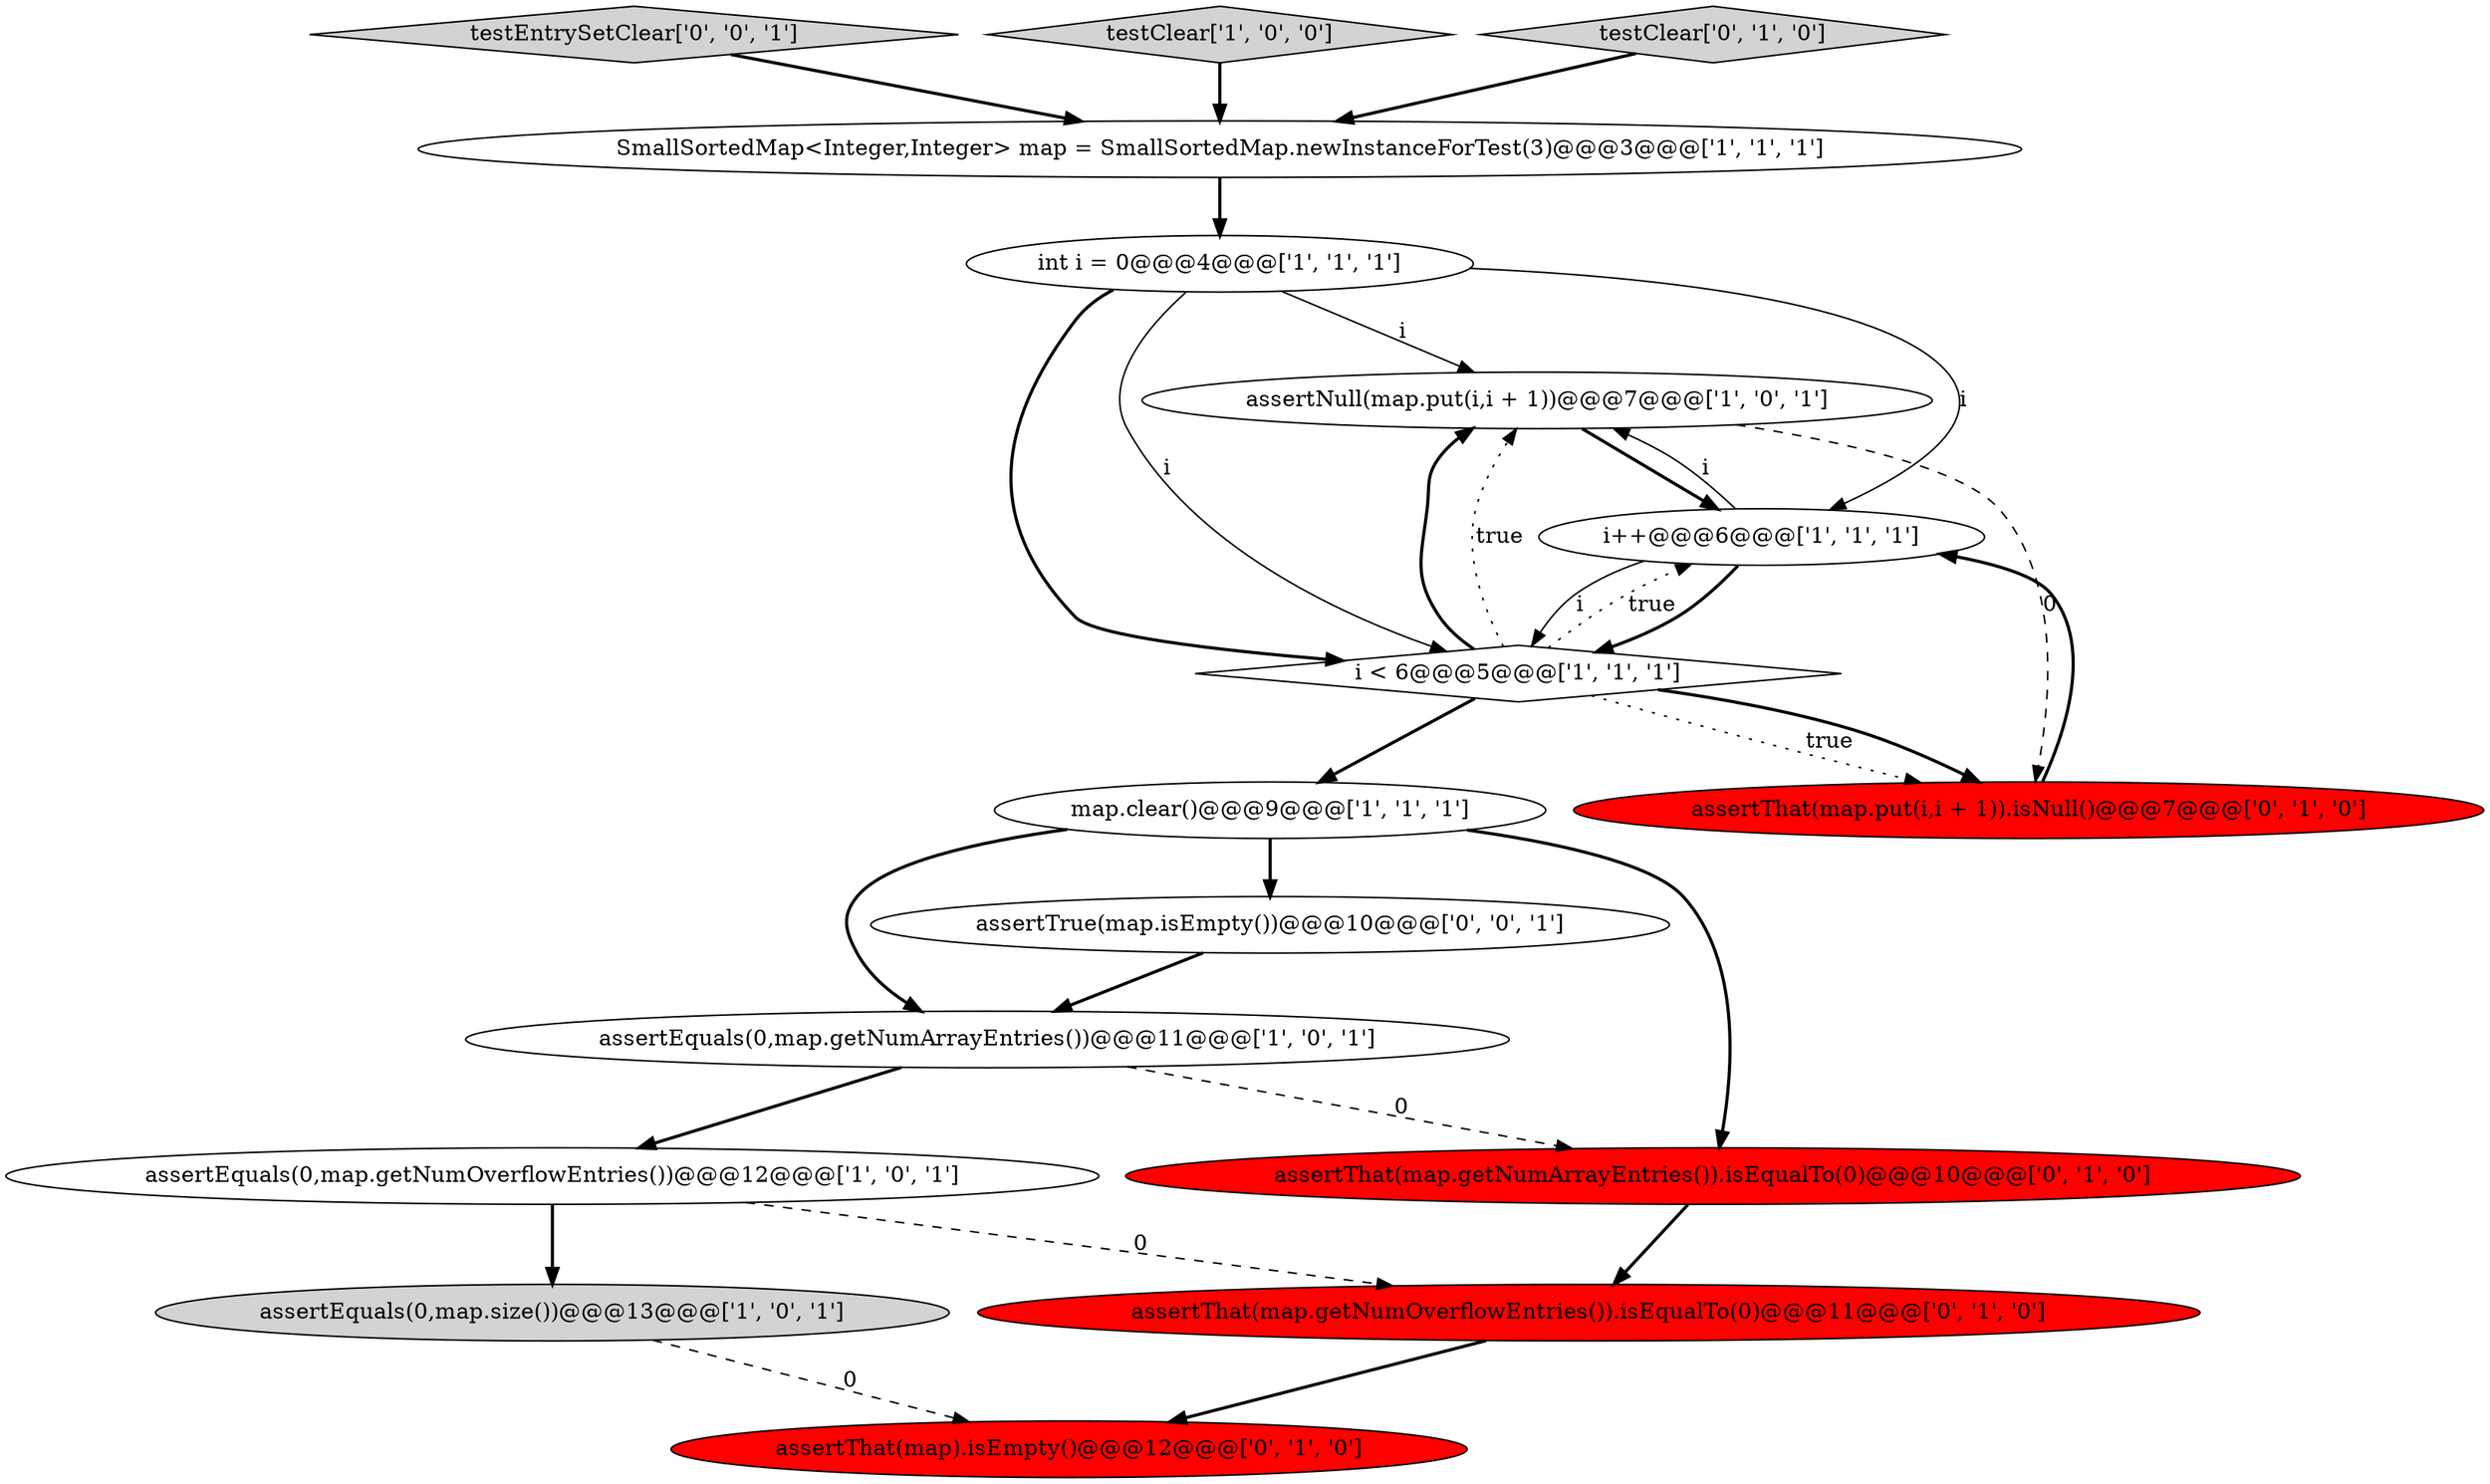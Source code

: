 digraph {
7 [style = filled, label = "SmallSortedMap<Integer,Integer> map = SmallSortedMap.newInstanceForTest(3)@@@3@@@['1', '1', '1']", fillcolor = white, shape = ellipse image = "AAA0AAABBB1BBB"];
11 [style = filled, label = "assertThat(map.getNumArrayEntries()).isEqualTo(0)@@@10@@@['0', '1', '0']", fillcolor = red, shape = ellipse image = "AAA1AAABBB2BBB"];
6 [style = filled, label = "assertEquals(0,map.getNumArrayEntries())@@@11@@@['1', '0', '1']", fillcolor = white, shape = ellipse image = "AAA0AAABBB1BBB"];
1 [style = filled, label = "assertEquals(0,map.size())@@@13@@@['1', '0', '1']", fillcolor = lightgray, shape = ellipse image = "AAA0AAABBB1BBB"];
9 [style = filled, label = "map.clear()@@@9@@@['1', '1', '1']", fillcolor = white, shape = ellipse image = "AAA0AAABBB1BBB"];
5 [style = filled, label = "int i = 0@@@4@@@['1', '1', '1']", fillcolor = white, shape = ellipse image = "AAA0AAABBB1BBB"];
10 [style = filled, label = "assertThat(map.getNumOverflowEntries()).isEqualTo(0)@@@11@@@['0', '1', '0']", fillcolor = red, shape = ellipse image = "AAA1AAABBB2BBB"];
14 [style = filled, label = "assertThat(map).isEmpty()@@@12@@@['0', '1', '0']", fillcolor = red, shape = ellipse image = "AAA1AAABBB2BBB"];
0 [style = filled, label = "assertNull(map.put(i,i + 1))@@@7@@@['1', '0', '1']", fillcolor = white, shape = ellipse image = "AAA0AAABBB1BBB"];
15 [style = filled, label = "testEntrySetClear['0', '0', '1']", fillcolor = lightgray, shape = diamond image = "AAA0AAABBB3BBB"];
16 [style = filled, label = "assertTrue(map.isEmpty())@@@10@@@['0', '0', '1']", fillcolor = white, shape = ellipse image = "AAA0AAABBB3BBB"];
4 [style = filled, label = "assertEquals(0,map.getNumOverflowEntries())@@@12@@@['1', '0', '1']", fillcolor = white, shape = ellipse image = "AAA0AAABBB1BBB"];
8 [style = filled, label = "i < 6@@@5@@@['1', '1', '1']", fillcolor = white, shape = diamond image = "AAA0AAABBB1BBB"];
3 [style = filled, label = "testClear['1', '0', '0']", fillcolor = lightgray, shape = diamond image = "AAA0AAABBB1BBB"];
2 [style = filled, label = "i++@@@6@@@['1', '1', '1']", fillcolor = white, shape = ellipse image = "AAA0AAABBB1BBB"];
13 [style = filled, label = "testClear['0', '1', '0']", fillcolor = lightgray, shape = diamond image = "AAA0AAABBB2BBB"];
12 [style = filled, label = "assertThat(map.put(i,i + 1)).isNull()@@@7@@@['0', '1', '0']", fillcolor = red, shape = ellipse image = "AAA1AAABBB2BBB"];
5->8 [style = bold, label=""];
9->11 [style = bold, label=""];
15->7 [style = bold, label=""];
1->14 [style = dashed, label="0"];
10->14 [style = bold, label=""];
8->2 [style = dotted, label="true"];
5->2 [style = solid, label="i"];
16->6 [style = bold, label=""];
0->2 [style = bold, label=""];
6->11 [style = dashed, label="0"];
0->12 [style = dashed, label="0"];
9->16 [style = bold, label=""];
2->8 [style = solid, label="i"];
9->6 [style = bold, label=""];
8->0 [style = bold, label=""];
6->4 [style = bold, label=""];
12->2 [style = bold, label=""];
7->5 [style = bold, label=""];
8->12 [style = dotted, label="true"];
3->7 [style = bold, label=""];
11->10 [style = bold, label=""];
13->7 [style = bold, label=""];
8->9 [style = bold, label=""];
5->0 [style = solid, label="i"];
2->0 [style = solid, label="i"];
8->0 [style = dotted, label="true"];
4->1 [style = bold, label=""];
4->10 [style = dashed, label="0"];
8->12 [style = bold, label=""];
2->8 [style = bold, label=""];
5->8 [style = solid, label="i"];
}
